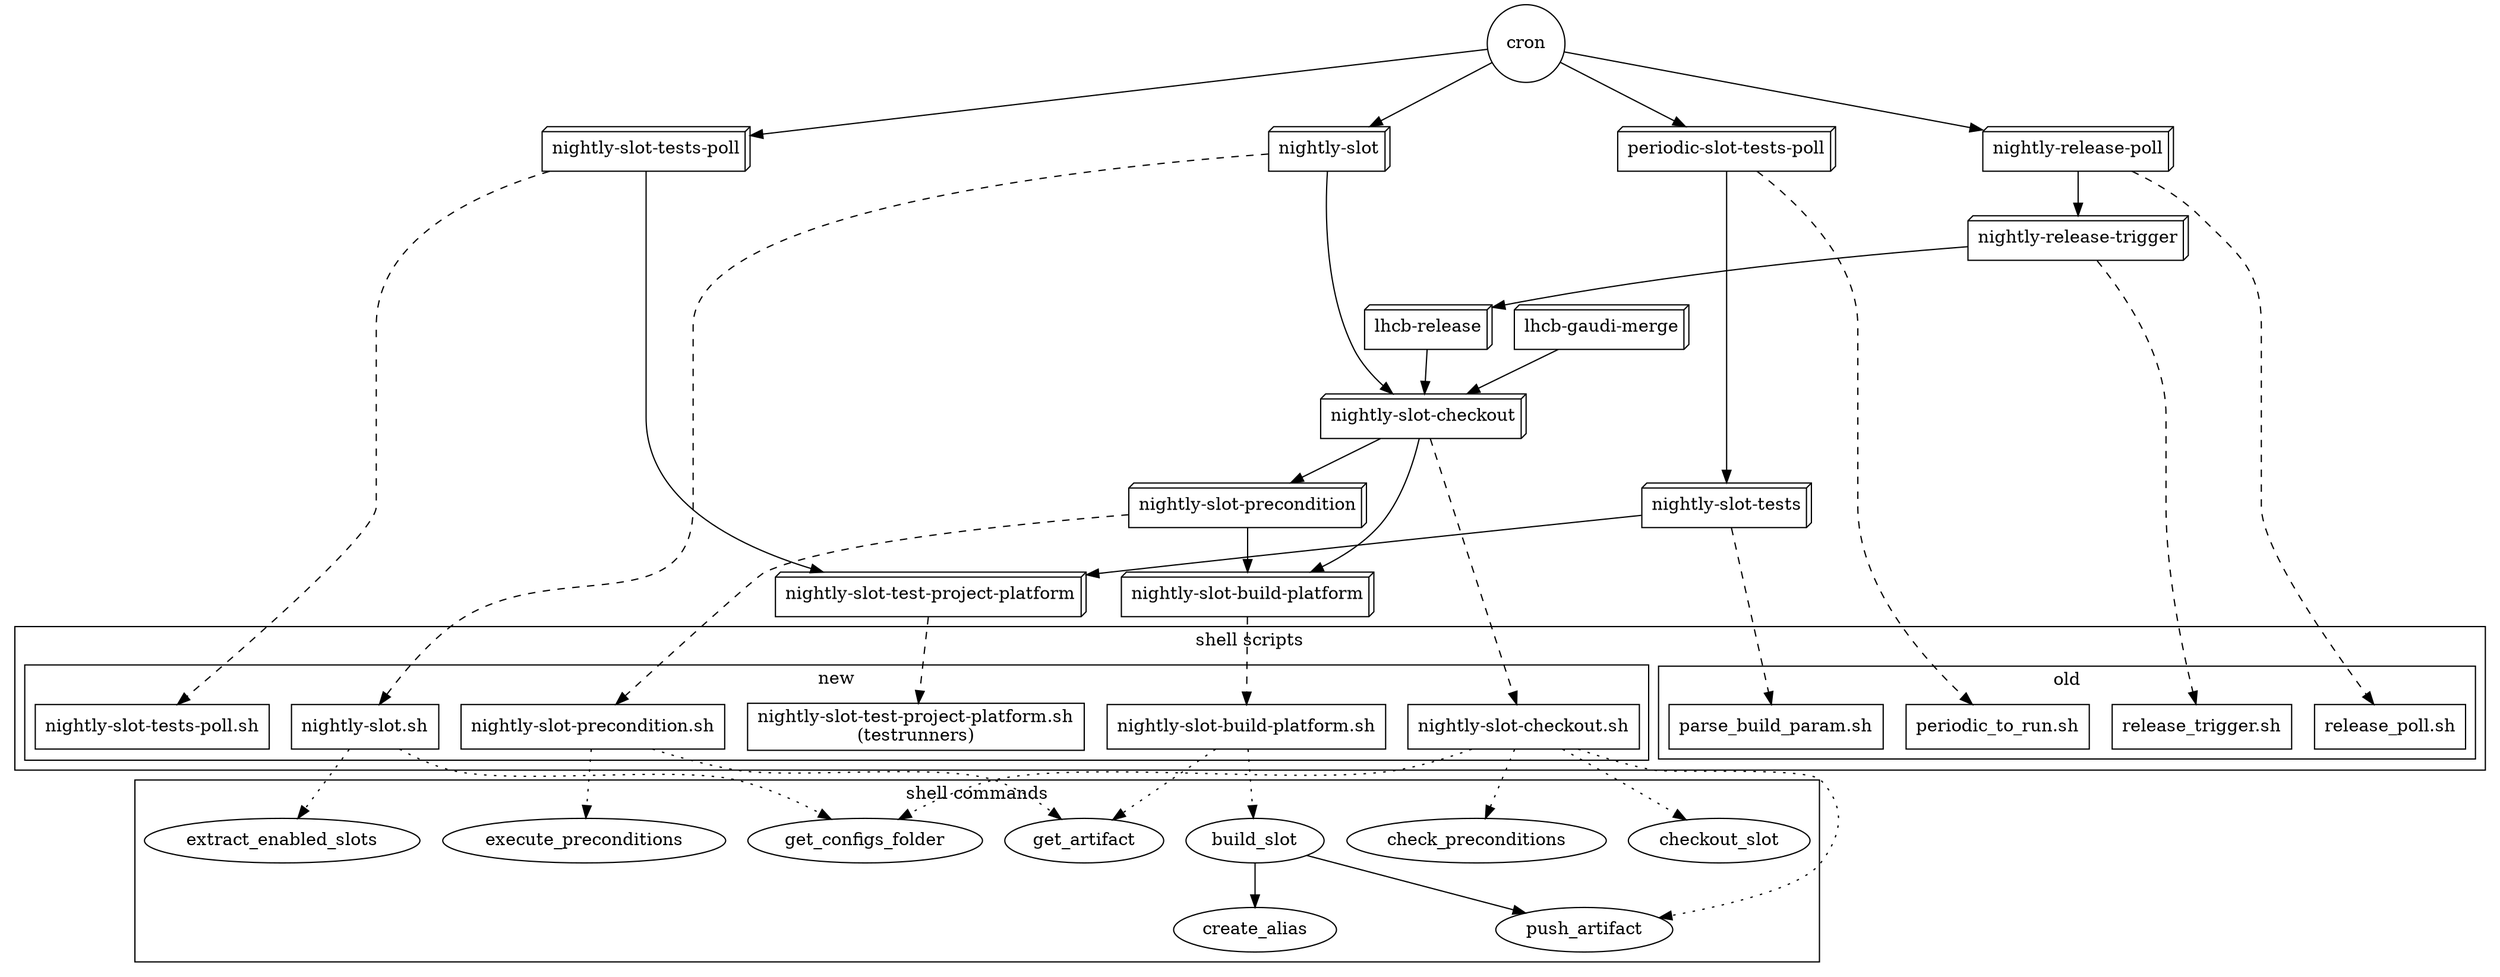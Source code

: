 digraph "Jenkins-scripts" {

"cron" [shape=circle];

cron -> { rank = same; node [shape=box3d];
  "nightly-slot";
  "nightly-slot-tests-poll";
  "periodic-slot-tests-poll";
  "nightly-release-poll";
}

// Jenkins jobs
subgraph jobs {
  node [shape=box3d];
  //label = "Jenkins jobs";

  "nightly-slot" -> "nightly-slot-checkout";
  "nightly-slot-checkout" -> "nightly-slot-precondition";
  "nightly-slot-checkout" -> "nightly-slot-build-platform";
  "nightly-slot-precondition" -> "nightly-slot-build-platform";

  "nightly-slot-tests-poll" -> "nightly-slot-test-project-platform";

  "periodic-slot-tests-poll" -> "nightly-slot-tests" -> "nightly-slot-test-project-platform";

  "nightly-release-poll" -> "nightly-release-trigger" -> "lhcb-release" -> "nightly-slot-checkout";

  "lhcb-gaudi-merge" -> "nightly-slot-checkout";
}

// Scripts
subgraph cluster_scripts {
  node [shape=box];
  rank = same;
  label = "shell scripts";

  subgraph cluster_new_scripts {
    label = "new";
    "nightly-slot.sh";
    "nightly-slot-checkout.sh";
    "nightly-slot-precondition.sh";
    "nightly-slot-build-platform.sh";
    "nightly-slot-tests-poll.sh";
    "nightly-slot-test-project-platform.sh" [label = "nightly-slot-test-project-platform.sh\n(testrunners)"];
  }

  subgraph cluster_old_scripts {
    label = "old";
    "periodic_to_run.sh";
    "parse_build_param.sh";
    "release_poll.sh";
    "release_trigger.sh";
  }
}

// Shell commands (aliases)
subgraph cluster_commands {
  node [shape=ellipse];
  rank = same;
  label = "shell commands";

  get_configs_folder;
  extract_enabled_slots;
  checkout_slot;
  push_artifact;
  check_preconditions;
  get_artifact;
  execute_preconditions;
  build_slot;
  create_alias;

  build_slot -> { create_alias push_artifact }
};

// Connections jobs->scripts
edge [style=dashed];
"nightly-slot" -> "nightly-slot.sh";
"nightly-slot-checkout" -> "nightly-slot-checkout.sh";
"nightly-slot-precondition" -> "nightly-slot-precondition.sh";
"nightly-slot-build-platform" -> "nightly-slot-build-platform.sh";
"nightly-slot-tests-poll" -> "nightly-slot-tests-poll.sh";
"nightly-slot-test-project-platform" -> "nightly-slot-test-project-platform.sh";
"periodic-slot-tests-poll" -> "periodic_to_run.sh";
"nightly-slot-tests" -> "parse_build_param.sh";
"nightly-release-poll" -> "release_poll.sh";
"nightly-release-trigger" -> "release_trigger.sh";

// Connections scripts->commands
// fake level
edge [style=dotted];
"nightly-slot.sh" -> {
  get_configs_folder
  extract_enabled_slots
};

"nightly-slot-checkout.sh" -> {
  get_configs_folder
  checkout_slot
  push_artifact
  check_preconditions
};

"nightly-slot-precondition.sh" -> {
  get_artifact
  execute_preconditions
};

"nightly-slot-build-platform.sh" -> {
  get_artifact
  build_slot
};

//"nightly-slot-test-project-platform.sh" -> { node [shape=folder]; testrunners };
}
